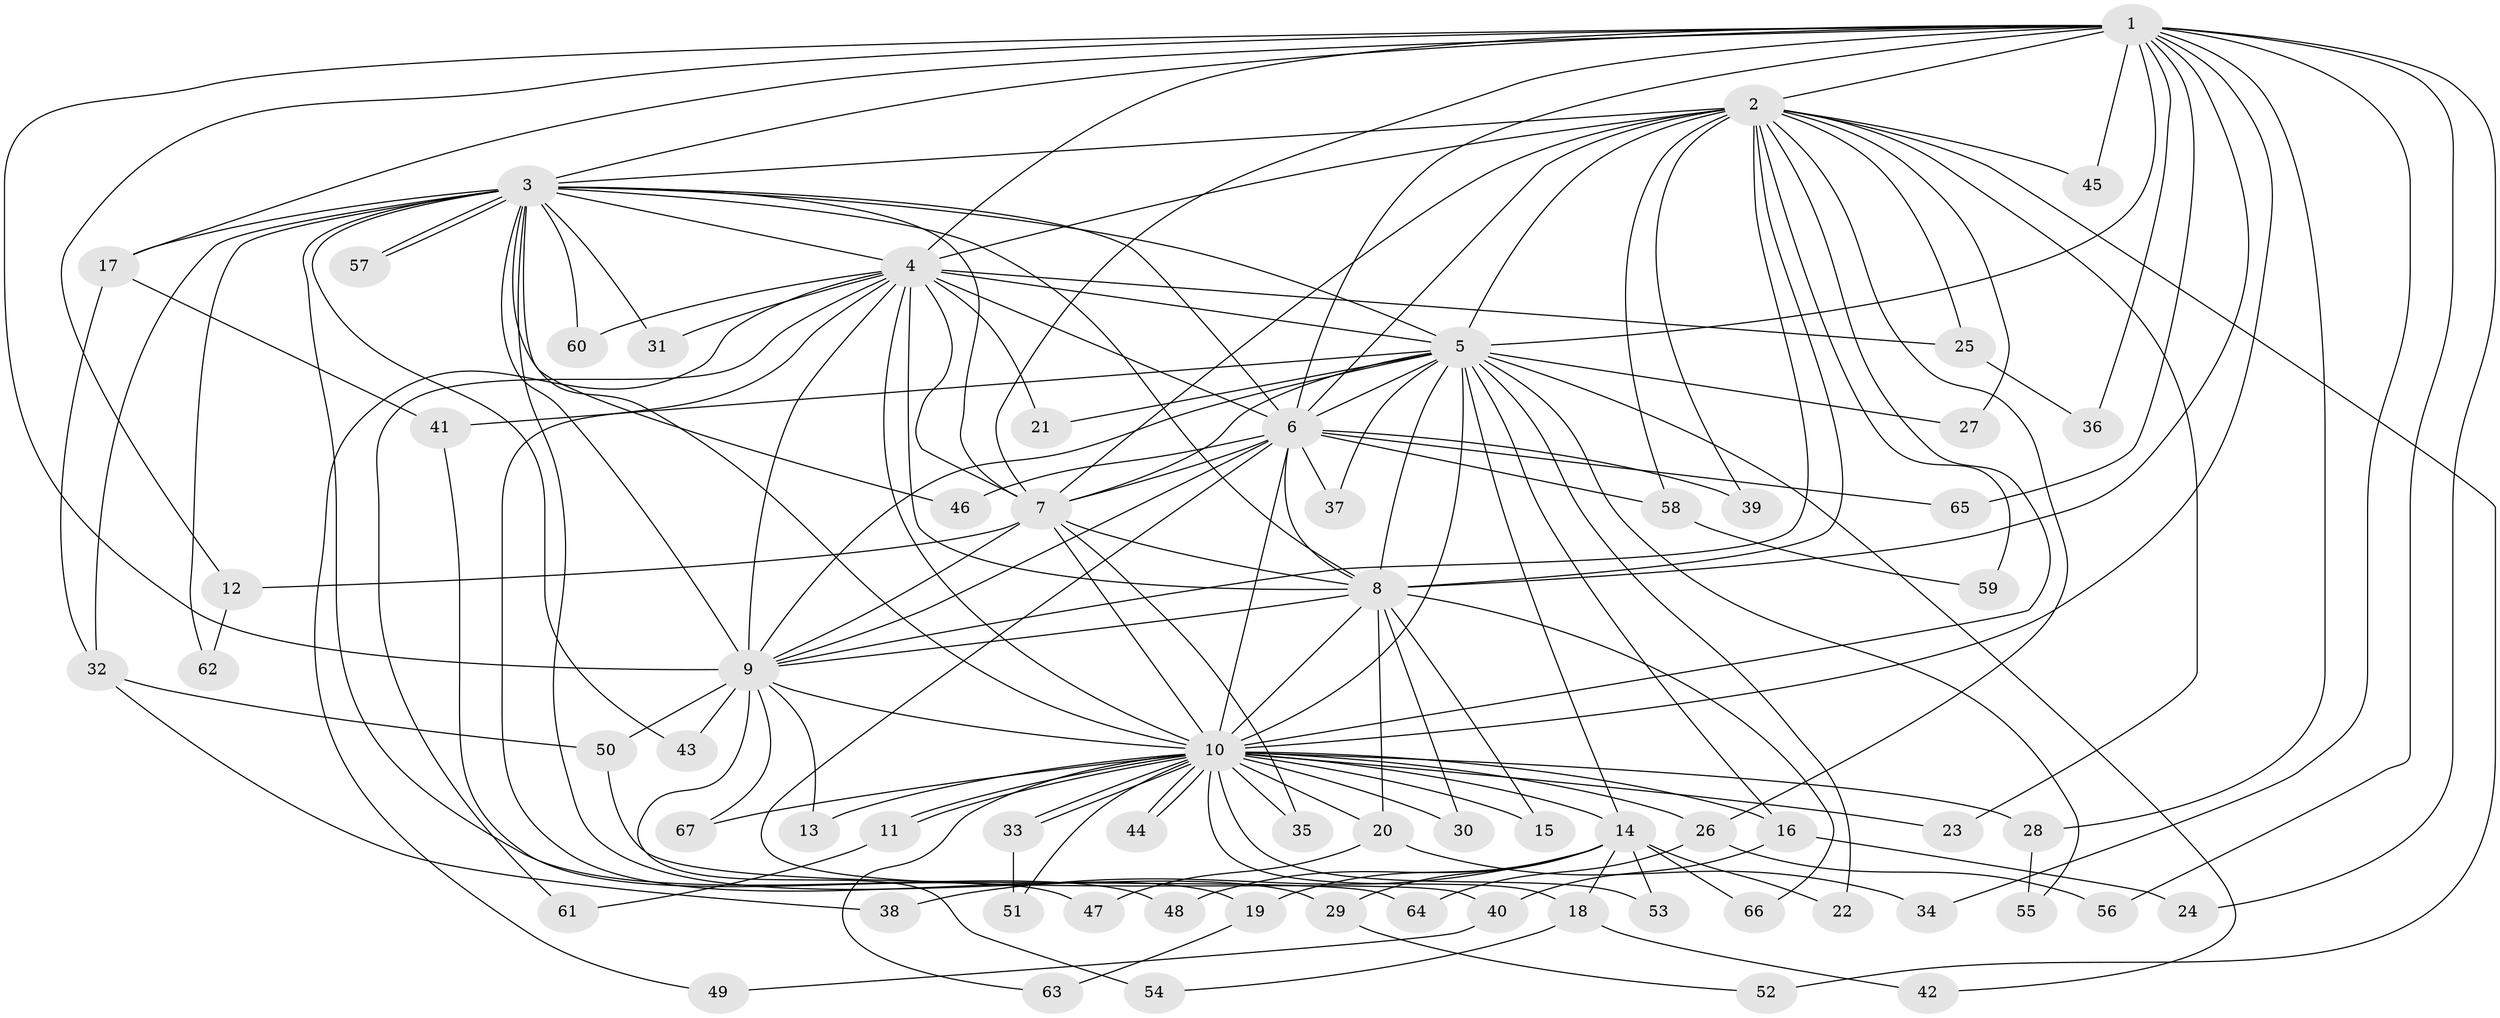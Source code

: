 // coarse degree distribution, {6: 0.06060606060606061, 1: 0.45454545454545453, 2: 0.3939393939393939, 22: 0.030303030303030304, 17: 0.030303030303030304, 4: 0.030303030303030304}
// Generated by graph-tools (version 1.1) at 2025/47/03/04/25 21:47:53]
// undirected, 67 vertices, 159 edges
graph export_dot {
graph [start="1"]
  node [color=gray90,style=filled];
  1;
  2;
  3;
  4;
  5;
  6;
  7;
  8;
  9;
  10;
  11;
  12;
  13;
  14;
  15;
  16;
  17;
  18;
  19;
  20;
  21;
  22;
  23;
  24;
  25;
  26;
  27;
  28;
  29;
  30;
  31;
  32;
  33;
  34;
  35;
  36;
  37;
  38;
  39;
  40;
  41;
  42;
  43;
  44;
  45;
  46;
  47;
  48;
  49;
  50;
  51;
  52;
  53;
  54;
  55;
  56;
  57;
  58;
  59;
  60;
  61;
  62;
  63;
  64;
  65;
  66;
  67;
  1 -- 2;
  1 -- 3;
  1 -- 4;
  1 -- 5;
  1 -- 6;
  1 -- 7;
  1 -- 8;
  1 -- 9;
  1 -- 10;
  1 -- 12;
  1 -- 17;
  1 -- 24;
  1 -- 28;
  1 -- 34;
  1 -- 36;
  1 -- 45;
  1 -- 56;
  1 -- 65;
  2 -- 3;
  2 -- 4;
  2 -- 5;
  2 -- 6;
  2 -- 7;
  2 -- 8;
  2 -- 9;
  2 -- 10;
  2 -- 23;
  2 -- 25;
  2 -- 26;
  2 -- 27;
  2 -- 39;
  2 -- 45;
  2 -- 52;
  2 -- 58;
  2 -- 59;
  3 -- 4;
  3 -- 5;
  3 -- 6;
  3 -- 7;
  3 -- 8;
  3 -- 9;
  3 -- 10;
  3 -- 17;
  3 -- 29;
  3 -- 31;
  3 -- 32;
  3 -- 43;
  3 -- 46;
  3 -- 48;
  3 -- 57;
  3 -- 57;
  3 -- 60;
  3 -- 62;
  4 -- 5;
  4 -- 6;
  4 -- 7;
  4 -- 8;
  4 -- 9;
  4 -- 10;
  4 -- 19;
  4 -- 21;
  4 -- 25;
  4 -- 31;
  4 -- 49;
  4 -- 60;
  4 -- 61;
  5 -- 6;
  5 -- 7;
  5 -- 8;
  5 -- 9;
  5 -- 10;
  5 -- 14;
  5 -- 16;
  5 -- 21;
  5 -- 22;
  5 -- 27;
  5 -- 37;
  5 -- 41;
  5 -- 42;
  5 -- 55;
  6 -- 7;
  6 -- 8;
  6 -- 9;
  6 -- 10;
  6 -- 37;
  6 -- 39;
  6 -- 40;
  6 -- 46;
  6 -- 58;
  6 -- 65;
  7 -- 8;
  7 -- 9;
  7 -- 10;
  7 -- 12;
  7 -- 35;
  8 -- 9;
  8 -- 10;
  8 -- 15;
  8 -- 20;
  8 -- 30;
  8 -- 66;
  9 -- 10;
  9 -- 13;
  9 -- 43;
  9 -- 50;
  9 -- 54;
  9 -- 67;
  10 -- 11;
  10 -- 11;
  10 -- 13;
  10 -- 14;
  10 -- 15;
  10 -- 16;
  10 -- 18;
  10 -- 20;
  10 -- 23;
  10 -- 26;
  10 -- 28;
  10 -- 30;
  10 -- 33;
  10 -- 33;
  10 -- 35;
  10 -- 44;
  10 -- 44;
  10 -- 51;
  10 -- 53;
  10 -- 63;
  10 -- 67;
  11 -- 61;
  12 -- 62;
  14 -- 18;
  14 -- 19;
  14 -- 22;
  14 -- 29;
  14 -- 38;
  14 -- 48;
  14 -- 53;
  14 -- 66;
  16 -- 24;
  16 -- 40;
  17 -- 32;
  17 -- 41;
  18 -- 42;
  18 -- 54;
  19 -- 63;
  20 -- 34;
  20 -- 47;
  25 -- 36;
  26 -- 56;
  26 -- 64;
  28 -- 55;
  29 -- 52;
  32 -- 38;
  32 -- 50;
  33 -- 51;
  40 -- 49;
  41 -- 47;
  50 -- 64;
  58 -- 59;
}
